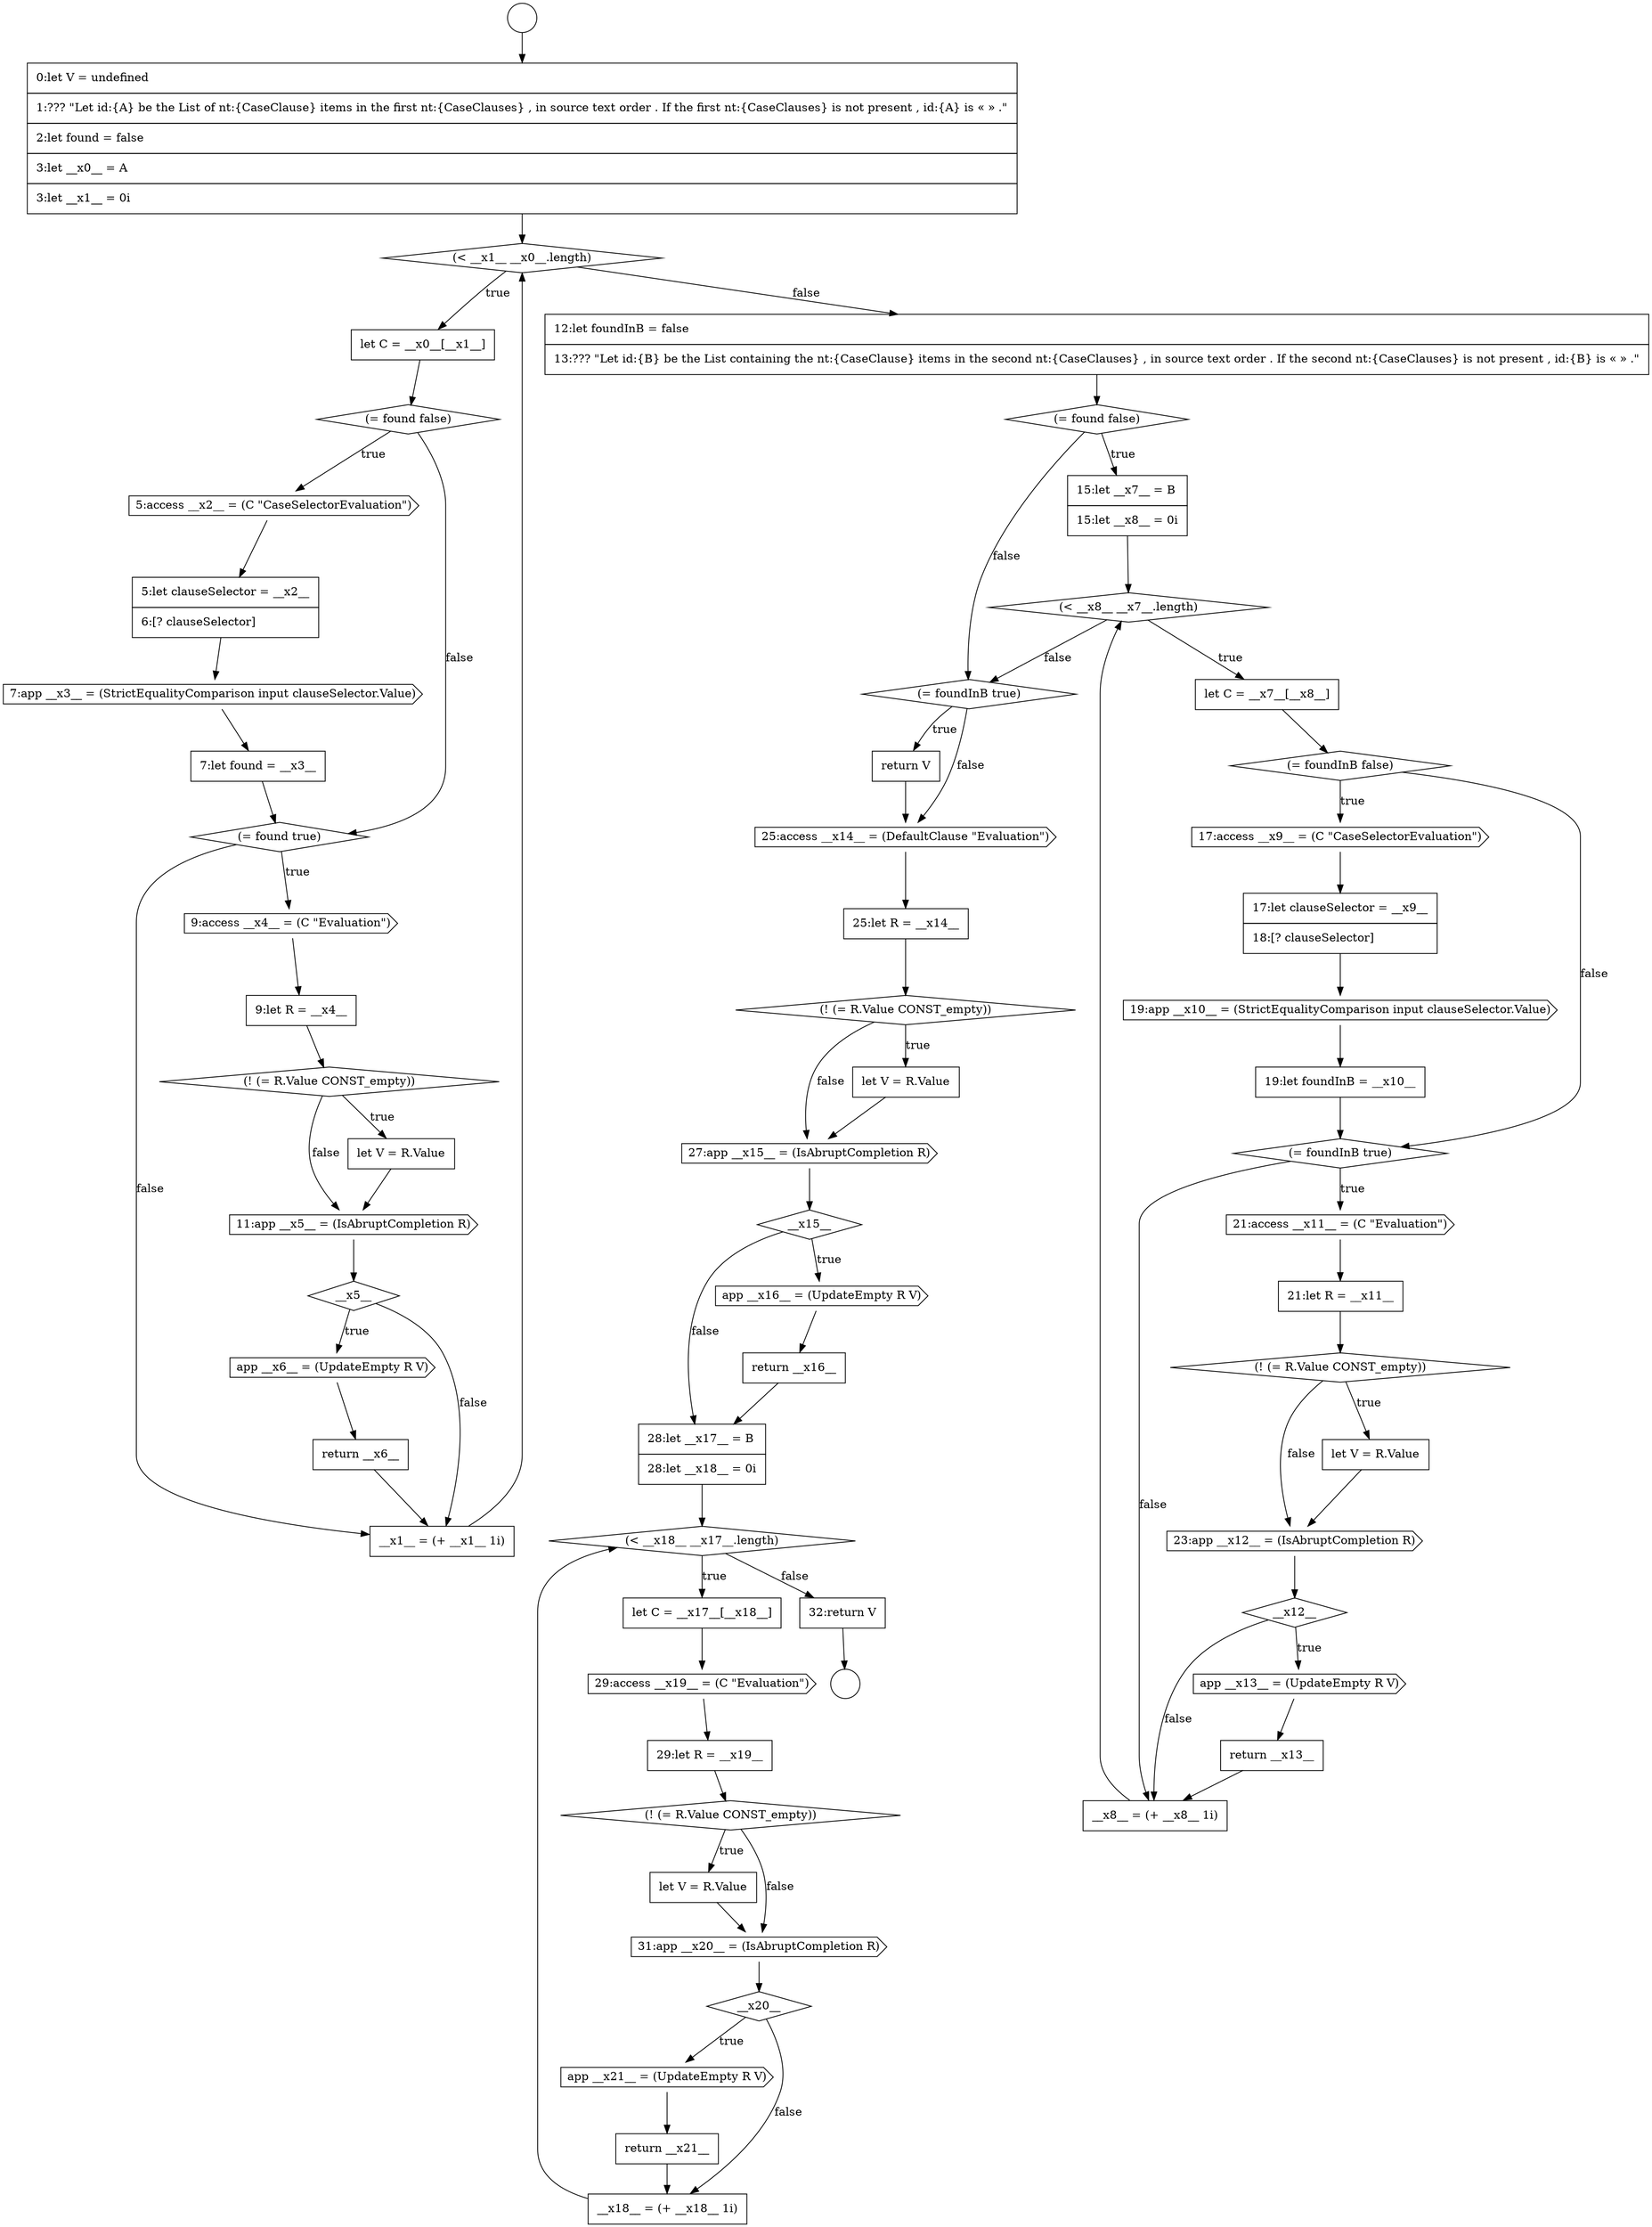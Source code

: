 digraph {
  node0 [shape=circle label=" " color="black" fillcolor="white" style=filled]
  node5 [shape=diamond, label=<<font color="black">(= found false)</font>> color="black" fillcolor="white" style=filled]
  node2 [shape=none, margin=0, label=<<font color="black">
    <table border="0" cellborder="1" cellspacing="0" cellpadding="10">
      <tr><td align="left">0:let V = undefined</td></tr>
      <tr><td align="left">1:??? &quot;Let id:{A} be the List of nt:{CaseClause} items in the first nt:{CaseClauses} , in source text order . If the first nt:{CaseClauses} is not present , id:{A} is &laquo; &raquo; .&quot;</td></tr>
      <tr><td align="left">2:let found = false</td></tr>
      <tr><td align="left">3:let __x0__ = A</td></tr>
      <tr><td align="left">3:let __x1__ = 0i</td></tr>
    </table>
  </font>> color="black" fillcolor="white" style=filled]
  node4 [shape=none, margin=0, label=<<font color="black">
    <table border="0" cellborder="1" cellspacing="0" cellpadding="10">
      <tr><td align="left">let C = __x0__[__x1__]</td></tr>
    </table>
  </font>> color="black" fillcolor="white" style=filled]
  node10 [shape=diamond, label=<<font color="black">(= found true)</font>> color="black" fillcolor="white" style=filled]
  node56 [shape=none, margin=0, label=<<font color="black">
    <table border="0" cellborder="1" cellspacing="0" cellpadding="10">
      <tr><td align="left">let V = R.Value</td></tr>
    </table>
  </font>> color="black" fillcolor="white" style=filled]
  node42 [shape=cds, label=<<font color="black">25:access __x14__ = (DefaultClause &quot;Evaluation&quot;)</font>> color="black" fillcolor="white" style=filled]
  node24 [shape=none, margin=0, label=<<font color="black">
    <table border="0" cellborder="1" cellspacing="0" cellpadding="10">
      <tr><td align="left">let C = __x7__[__x8__]</td></tr>
    </table>
  </font>> color="black" fillcolor="white" style=filled]
  node37 [shape=cds, label=<<font color="black">app __x13__ = (UpdateEmpty R V)</font>> color="black" fillcolor="white" style=filled]
  node25 [shape=diamond, label=<<font color="black">(= foundInB false)</font>> color="black" fillcolor="white" style=filled]
  node52 [shape=none, margin=0, label=<<font color="black">
    <table border="0" cellborder="1" cellspacing="0" cellpadding="10">
      <tr><td align="left">let C = __x17__[__x18__]</td></tr>
    </table>
  </font>> color="black" fillcolor="white" style=filled]
  node14 [shape=none, margin=0, label=<<font color="black">
    <table border="0" cellborder="1" cellspacing="0" cellpadding="10">
      <tr><td align="left">let V = R.Value</td></tr>
    </table>
  </font>> color="black" fillcolor="white" style=filled]
  node20 [shape=none, margin=0, label=<<font color="black">
    <table border="0" cellborder="1" cellspacing="0" cellpadding="10">
      <tr><td align="left">12:let foundInB = false</td></tr>
      <tr><td align="left">13:??? &quot;Let id:{B} be the List containing the nt:{CaseClause} items in the second nt:{CaseClauses} , in source text order . If the second nt:{CaseClauses} is not present , id:{B} is &laquo; &raquo; .&quot;</td></tr>
    </table>
  </font>> color="black" fillcolor="white" style=filled]
  node46 [shape=cds, label=<<font color="black">27:app __x15__ = (IsAbruptCompletion R)</font>> color="black" fillcolor="white" style=filled]
  node57 [shape=cds, label=<<font color="black">31:app __x20__ = (IsAbruptCompletion R)</font>> color="black" fillcolor="white" style=filled]
  node29 [shape=none, margin=0, label=<<font color="black">
    <table border="0" cellborder="1" cellspacing="0" cellpadding="10">
      <tr><td align="left">19:let foundInB = __x10__</td></tr>
    </table>
  </font>> color="black" fillcolor="white" style=filled]
  node61 [shape=none, margin=0, label=<<font color="black">
    <table border="0" cellborder="1" cellspacing="0" cellpadding="10">
      <tr><td align="left">__x18__ = (+ __x18__ 1i)</td></tr>
    </table>
  </font>> color="black" fillcolor="white" style=filled]
  node1 [shape=circle label=" " color="black" fillcolor="white" style=filled]
  node6 [shape=cds, label=<<font color="black">5:access __x2__ = (C &quot;CaseSelectorEvaluation&quot;)</font>> color="black" fillcolor="white" style=filled]
  node60 [shape=none, margin=0, label=<<font color="black">
    <table border="0" cellborder="1" cellspacing="0" cellpadding="10">
      <tr><td align="left">return __x21__</td></tr>
    </table>
  </font>> color="black" fillcolor="white" style=filled]
  node21 [shape=diamond, label=<<font color="black">(= found false)</font>> color="black" fillcolor="white" style=filled]
  node33 [shape=diamond, label=<<font color="black">(! (= R.Value CONST_empty))</font>> color="black" fillcolor="white" style=filled]
  node28 [shape=cds, label=<<font color="black">19:app __x10__ = (StrictEqualityComparison input clauseSelector.Value)</font>> color="black" fillcolor="white" style=filled]
  node38 [shape=none, margin=0, label=<<font color="black">
    <table border="0" cellborder="1" cellspacing="0" cellpadding="10">
      <tr><td align="left">return __x13__</td></tr>
    </table>
  </font>> color="black" fillcolor="white" style=filled]
  node9 [shape=none, margin=0, label=<<font color="black">
    <table border="0" cellborder="1" cellspacing="0" cellpadding="10">
      <tr><td align="left">7:let found = __x3__</td></tr>
    </table>
  </font>> color="black" fillcolor="white" style=filled]
  node53 [shape=cds, label=<<font color="black">29:access __x19__ = (C &quot;Evaluation&quot;)</font>> color="black" fillcolor="white" style=filled]
  node13 [shape=diamond, label=<<font color="black">(! (= R.Value CONST_empty))</font>> color="black" fillcolor="white" style=filled]
  node41 [shape=none, margin=0, label=<<font color="black">
    <table border="0" cellborder="1" cellspacing="0" cellpadding="10">
      <tr><td align="left">return V</td></tr>
    </table>
  </font>> color="black" fillcolor="white" style=filled]
  node45 [shape=none, margin=0, label=<<font color="black">
    <table border="0" cellborder="1" cellspacing="0" cellpadding="10">
      <tr><td align="left">let V = R.Value</td></tr>
    </table>
  </font>> color="black" fillcolor="white" style=filled]
  node17 [shape=cds, label=<<font color="black">app __x6__ = (UpdateEmpty R V)</font>> color="black" fillcolor="white" style=filled]
  node32 [shape=none, margin=0, label=<<font color="black">
    <table border="0" cellborder="1" cellspacing="0" cellpadding="10">
      <tr><td align="left">21:let R = __x11__</td></tr>
    </table>
  </font>> color="black" fillcolor="white" style=filled]
  node34 [shape=none, margin=0, label=<<font color="black">
    <table border="0" cellborder="1" cellspacing="0" cellpadding="10">
      <tr><td align="left">let V = R.Value</td></tr>
    </table>
  </font>> color="black" fillcolor="white" style=filled]
  node22 [shape=none, margin=0, label=<<font color="black">
    <table border="0" cellborder="1" cellspacing="0" cellpadding="10">
      <tr><td align="left">15:let __x7__ = B</td></tr>
      <tr><td align="left">15:let __x8__ = 0i</td></tr>
    </table>
  </font>> color="black" fillcolor="white" style=filled]
  node44 [shape=diamond, label=<<font color="black">(! (= R.Value CONST_empty))</font>> color="black" fillcolor="white" style=filled]
  node59 [shape=cds, label=<<font color="black">app __x21__ = (UpdateEmpty R V)</font>> color="black" fillcolor="white" style=filled]
  node27 [shape=none, margin=0, label=<<font color="black">
    <table border="0" cellborder="1" cellspacing="0" cellpadding="10">
      <tr><td align="left">17:let clauseSelector = __x9__</td></tr>
      <tr><td align="left">18:[? clauseSelector]</td></tr>
    </table>
  </font>> color="black" fillcolor="white" style=filled]
  node12 [shape=none, margin=0, label=<<font color="black">
    <table border="0" cellborder="1" cellspacing="0" cellpadding="10">
      <tr><td align="left">9:let R = __x4__</td></tr>
    </table>
  </font>> color="black" fillcolor="white" style=filled]
  node54 [shape=none, margin=0, label=<<font color="black">
    <table border="0" cellborder="1" cellspacing="0" cellpadding="10">
      <tr><td align="left">29:let R = __x19__</td></tr>
    </table>
  </font>> color="black" fillcolor="white" style=filled]
  node49 [shape=none, margin=0, label=<<font color="black">
    <table border="0" cellborder="1" cellspacing="0" cellpadding="10">
      <tr><td align="left">return __x16__</td></tr>
    </table>
  </font>> color="black" fillcolor="white" style=filled]
  node7 [shape=none, margin=0, label=<<font color="black">
    <table border="0" cellborder="1" cellspacing="0" cellpadding="10">
      <tr><td align="left">5:let clauseSelector = __x2__</td></tr>
      <tr><td align="left">6:[? clauseSelector]</td></tr>
    </table>
  </font>> color="black" fillcolor="white" style=filled]
  node39 [shape=none, margin=0, label=<<font color="black">
    <table border="0" cellborder="1" cellspacing="0" cellpadding="10">
      <tr><td align="left">__x8__ = (+ __x8__ 1i)</td></tr>
    </table>
  </font>> color="black" fillcolor="white" style=filled]
  node3 [shape=diamond, label=<<font color="black">(&lt; __x1__ __x0__.length)</font>> color="black" fillcolor="white" style=filled]
  node35 [shape=cds, label=<<font color="black">23:app __x12__ = (IsAbruptCompletion R)</font>> color="black" fillcolor="white" style=filled]
  node48 [shape=cds, label=<<font color="black">app __x16__ = (UpdateEmpty R V)</font>> color="black" fillcolor="white" style=filled]
  node18 [shape=none, margin=0, label=<<font color="black">
    <table border="0" cellborder="1" cellspacing="0" cellpadding="10">
      <tr><td align="left">return __x6__</td></tr>
    </table>
  </font>> color="black" fillcolor="white" style=filled]
  node50 [shape=none, margin=0, label=<<font color="black">
    <table border="0" cellborder="1" cellspacing="0" cellpadding="10">
      <tr><td align="left">28:let __x17__ = B</td></tr>
      <tr><td align="left">28:let __x18__ = 0i</td></tr>
    </table>
  </font>> color="black" fillcolor="white" style=filled]
  node16 [shape=diamond, label=<<font color="black">__x5__</font>> color="black" fillcolor="white" style=filled]
  node31 [shape=cds, label=<<font color="black">21:access __x11__ = (C &quot;Evaluation&quot;)</font>> color="black" fillcolor="white" style=filled]
  node11 [shape=cds, label=<<font color="black">9:access __x4__ = (C &quot;Evaluation&quot;)</font>> color="black" fillcolor="white" style=filled]
  node43 [shape=none, margin=0, label=<<font color="black">
    <table border="0" cellborder="1" cellspacing="0" cellpadding="10">
      <tr><td align="left">25:let R = __x14__</td></tr>
    </table>
  </font>> color="black" fillcolor="white" style=filled]
  node40 [shape=diamond, label=<<font color="black">(= foundInB true)</font>> color="black" fillcolor="white" style=filled]
  node26 [shape=cds, label=<<font color="black">17:access __x9__ = (C &quot;CaseSelectorEvaluation&quot;)</font>> color="black" fillcolor="white" style=filled]
  node55 [shape=diamond, label=<<font color="black">(! (= R.Value CONST_empty))</font>> color="black" fillcolor="white" style=filled]
  node23 [shape=diamond, label=<<font color="black">(&lt; __x8__ __x7__.length)</font>> color="black" fillcolor="white" style=filled]
  node8 [shape=cds, label=<<font color="black">7:app __x3__ = (StrictEqualityComparison input clauseSelector.Value)</font>> color="black" fillcolor="white" style=filled]
  node58 [shape=diamond, label=<<font color="black">__x20__</font>> color="black" fillcolor="white" style=filled]
  node36 [shape=diamond, label=<<font color="black">__x12__</font>> color="black" fillcolor="white" style=filled]
  node30 [shape=diamond, label=<<font color="black">(= foundInB true)</font>> color="black" fillcolor="white" style=filled]
  node51 [shape=diamond, label=<<font color="black">(&lt; __x18__ __x17__.length)</font>> color="black" fillcolor="white" style=filled]
  node19 [shape=none, margin=0, label=<<font color="black">
    <table border="0" cellborder="1" cellspacing="0" cellpadding="10">
      <tr><td align="left">__x1__ = (+ __x1__ 1i)</td></tr>
    </table>
  </font>> color="black" fillcolor="white" style=filled]
  node47 [shape=diamond, label=<<font color="black">__x15__</font>> color="black" fillcolor="white" style=filled]
  node15 [shape=cds, label=<<font color="black">11:app __x5__ = (IsAbruptCompletion R)</font>> color="black" fillcolor="white" style=filled]
  node62 [shape=none, margin=0, label=<<font color="black">
    <table border="0" cellborder="1" cellspacing="0" cellpadding="10">
      <tr><td align="left">32:return V</td></tr>
    </table>
  </font>> color="black" fillcolor="white" style=filled]
  node53 -> node54 [ color="black"]
  node62 -> node1 [ color="black"]
  node33 -> node34 [label=<<font color="black">true</font>> color="black"]
  node33 -> node35 [label=<<font color="black">false</font>> color="black"]
  node12 -> node13 [ color="black"]
  node26 -> node27 [ color="black"]
  node5 -> node6 [label=<<font color="black">true</font>> color="black"]
  node5 -> node10 [label=<<font color="black">false</font>> color="black"]
  node36 -> node37 [label=<<font color="black">true</font>> color="black"]
  node36 -> node39 [label=<<font color="black">false</font>> color="black"]
  node46 -> node47 [ color="black"]
  node49 -> node50 [ color="black"]
  node41 -> node42 [ color="black"]
  node28 -> node29 [ color="black"]
  node29 -> node30 [ color="black"]
  node10 -> node11 [label=<<font color="black">true</font>> color="black"]
  node10 -> node19 [label=<<font color="black">false</font>> color="black"]
  node7 -> node8 [ color="black"]
  node54 -> node55 [ color="black"]
  node18 -> node19 [ color="black"]
  node42 -> node43 [ color="black"]
  node34 -> node35 [ color="black"]
  node40 -> node41 [label=<<font color="black">true</font>> color="black"]
  node40 -> node42 [label=<<font color="black">false</font>> color="black"]
  node13 -> node14 [label=<<font color="black">true</font>> color="black"]
  node13 -> node15 [label=<<font color="black">false</font>> color="black"]
  node44 -> node45 [label=<<font color="black">true</font>> color="black"]
  node44 -> node46 [label=<<font color="black">false</font>> color="black"]
  node58 -> node59 [label=<<font color="black">true</font>> color="black"]
  node58 -> node61 [label=<<font color="black">false</font>> color="black"]
  node61 -> node51 [ color="black"]
  node51 -> node52 [label=<<font color="black">true</font>> color="black"]
  node51 -> node62 [label=<<font color="black">false</font>> color="black"]
  node21 -> node22 [label=<<font color="black">true</font>> color="black"]
  node21 -> node40 [label=<<font color="black">false</font>> color="black"]
  node2 -> node3 [ color="black"]
  node15 -> node16 [ color="black"]
  node11 -> node12 [ color="black"]
  node25 -> node26 [label=<<font color="black">true</font>> color="black"]
  node25 -> node30 [label=<<font color="black">false</font>> color="black"]
  node35 -> node36 [ color="black"]
  node57 -> node58 [ color="black"]
  node45 -> node46 [ color="black"]
  node0 -> node2 [ color="black"]
  node47 -> node48 [label=<<font color="black">true</font>> color="black"]
  node47 -> node50 [label=<<font color="black">false</font>> color="black"]
  node23 -> node24 [label=<<font color="black">true</font>> color="black"]
  node23 -> node40 [label=<<font color="black">false</font>> color="black"]
  node52 -> node53 [ color="black"]
  node22 -> node23 [ color="black"]
  node6 -> node7 [ color="black"]
  node43 -> node44 [ color="black"]
  node9 -> node10 [ color="black"]
  node19 -> node3 [ color="black"]
  node27 -> node28 [ color="black"]
  node37 -> node38 [ color="black"]
  node14 -> node15 [ color="black"]
  node31 -> node32 [ color="black"]
  node50 -> node51 [ color="black"]
  node4 -> node5 [ color="black"]
  node8 -> node9 [ color="black"]
  node59 -> node60 [ color="black"]
  node30 -> node31 [label=<<font color="black">true</font>> color="black"]
  node30 -> node39 [label=<<font color="black">false</font>> color="black"]
  node20 -> node21 [ color="black"]
  node55 -> node56 [label=<<font color="black">true</font>> color="black"]
  node55 -> node57 [label=<<font color="black">false</font>> color="black"]
  node56 -> node57 [ color="black"]
  node3 -> node4 [label=<<font color="black">true</font>> color="black"]
  node3 -> node20 [label=<<font color="black">false</font>> color="black"]
  node60 -> node61 [ color="black"]
  node24 -> node25 [ color="black"]
  node48 -> node49 [ color="black"]
  node16 -> node17 [label=<<font color="black">true</font>> color="black"]
  node16 -> node19 [label=<<font color="black">false</font>> color="black"]
  node38 -> node39 [ color="black"]
  node39 -> node23 [ color="black"]
  node32 -> node33 [ color="black"]
  node17 -> node18 [ color="black"]
}
